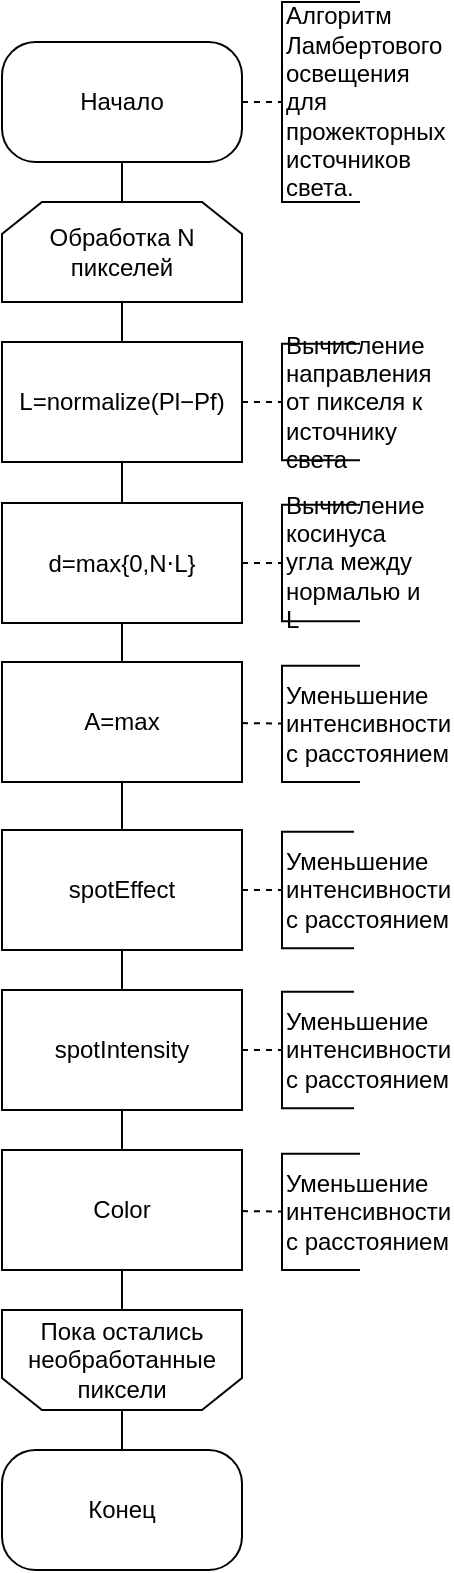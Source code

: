 <mxfile>
    <diagram id="aHugXcEGxJxu6viy8hNq" name="Page-1">
        <mxGraphModel dx="223" dy="1373" grid="1" gridSize="10" guides="1" tooltips="1" connect="1" arrows="1" fold="1" page="1" pageScale="1" pageWidth="827" pageHeight="1169" math="0" shadow="0">
            <root>
                <mxCell id="0"/>
                <mxCell id="1" parent="0"/>
                <mxCell id="26" style="edgeStyle=none;html=1;exitX=1;exitY=0.5;exitDx=0;exitDy=0;entryX=0;entryY=0.5;entryDx=0;entryDy=0;entryPerimeter=0;dashed=1;endArrow=none;endFill=0;" edge="1" parent="1" source="28" target="29">
                    <mxGeometry relative="1" as="geometry"/>
                </mxCell>
                <mxCell id="27" style="edgeStyle=none;html=1;endArrow=none;endFill=0;" edge="1" parent="1" source="28">
                    <mxGeometry relative="1" as="geometry">
                        <mxPoint x="384.0" y="-794.0" as="targetPoint"/>
                    </mxGeometry>
                </mxCell>
                <mxCell id="28" value="Начало" style="rounded=1;whiteSpace=wrap;html=1;arcSize=28;" vertex="1" parent="1">
                    <mxGeometry x="324" y="-874.0" width="120" height="60" as="geometry"/>
                </mxCell>
                <mxCell id="29" value="Алгоритм Ламбертового освещения для прожекторных источников света." style="strokeWidth=1;shape=mxgraph.flowchart.annotation_1;align=left;pointerEvents=1;whiteSpace=wrap;fontColor=default;" vertex="1" parent="1">
                    <mxGeometry x="464" y="-894.0" width="39" height="100" as="geometry"/>
                </mxCell>
                <mxCell id="30" style="edgeStyle=orthogonalEdgeStyle;rounded=0;html=1;strokeColor=default;fontColor=default;endArrow=none;endFill=0;" edge="1" parent="1" source="31" target="36">
                    <mxGeometry relative="1" as="geometry"/>
                </mxCell>
                <mxCell id="31" value="Обработка N пикселей" style="shape=loopLimit;whiteSpace=wrap;html=1;labelBackgroundColor=none;labelBorderColor=none;fontColor=default;" vertex="1" parent="1">
                    <mxGeometry x="324" y="-794.0" width="120" height="50" as="geometry"/>
                </mxCell>
                <mxCell id="32" style="edgeStyle=orthogonalEdgeStyle;rounded=0;html=1;strokeColor=default;fontColor=default;endArrow=none;endFill=0;" edge="1" parent="1" source="33" target="40">
                    <mxGeometry relative="1" as="geometry"/>
                </mxCell>
                <mxCell id="33" value="Пока остались необработанные пиксели" style="shape=loopLimit;whiteSpace=wrap;html=1;labelBackgroundColor=none;labelBorderColor=none;fontColor=default;direction=west;" vertex="1" parent="1">
                    <mxGeometry x="324" y="-240" width="120" height="50" as="geometry"/>
                </mxCell>
                <mxCell id="34" style="edgeStyle=orthogonalEdgeStyle;rounded=0;html=1;strokeColor=default;fontColor=default;endArrow=none;endFill=0;" edge="1" parent="1" source="36">
                    <mxGeometry relative="1" as="geometry">
                        <mxPoint x="384" y="-644" as="targetPoint"/>
                    </mxGeometry>
                </mxCell>
                <mxCell id="35" style="edgeStyle=none;html=1;dashed=1;endArrow=none;endFill=0;" edge="1" parent="1" source="36" target="41">
                    <mxGeometry relative="1" as="geometry"/>
                </mxCell>
                <mxCell id="36" value="L=normalize(Pl​−Pf​)" style="rounded=0;whiteSpace=wrap;" vertex="1" parent="1">
                    <mxGeometry x="324" y="-724.0" width="120" height="60" as="geometry"/>
                </mxCell>
                <mxCell id="37" style="edgeStyle=none;html=1;exitX=1;exitY=0.5;exitDx=0;exitDy=0;dashed=1;endArrow=none;endFill=0;" edge="1" parent="1" source="39" target="42">
                    <mxGeometry relative="1" as="geometry"/>
                </mxCell>
                <mxCell id="38" style="edgeStyle=none;html=1;endArrow=none;endFill=0;" edge="1" parent="1" source="39" target="45">
                    <mxGeometry relative="1" as="geometry"/>
                </mxCell>
                <mxCell id="39" value="d=max{0,N⋅L}" style="rounded=0;whiteSpace=wrap;" vertex="1" parent="1">
                    <mxGeometry x="324" y="-643.5" width="120" height="60" as="geometry"/>
                </mxCell>
                <mxCell id="40" value="Конец" style="rounded=1;whiteSpace=wrap;html=1;arcSize=28;" vertex="1" parent="1">
                    <mxGeometry x="324" y="-170" width="120" height="60" as="geometry"/>
                </mxCell>
                <mxCell id="41" value="Вычисление направления от пикселя к источнику света" style="strokeWidth=1;shape=mxgraph.flowchart.annotation_1;align=left;pointerEvents=1;whiteSpace=wrap;fontColor=default;" vertex="1" parent="1">
                    <mxGeometry x="464" y="-723.07" width="39" height="58.14" as="geometry"/>
                </mxCell>
                <mxCell id="42" value="Вычисление косинуса угла между нормалью и L " style="strokeWidth=1;shape=mxgraph.flowchart.annotation_1;align=left;pointerEvents=1;whiteSpace=wrap;fontColor=default;" vertex="1" parent="1">
                    <mxGeometry x="464" y="-642.57" width="39" height="58.14" as="geometry"/>
                </mxCell>
                <mxCell id="43" style="edgeStyle=none;html=1;endArrow=none;endFill=0;dashed=1;" edge="1" parent="1" source="45" target="46">
                    <mxGeometry relative="1" as="geometry"/>
                </mxCell>
                <mxCell id="52" style="edgeStyle=none;html=1;endArrow=none;endFill=0;" edge="1" parent="1" source="45" target="51">
                    <mxGeometry relative="1" as="geometry"/>
                </mxCell>
                <mxCell id="45" value="A=max" style="rounded=0;whiteSpace=wrap;" vertex="1" parent="1">
                    <mxGeometry x="324" y="-564.0" width="120" height="60" as="geometry"/>
                </mxCell>
                <mxCell id="46" value="Уменьшение интенсивности с расстоянием" style="strokeWidth=1;shape=mxgraph.flowchart.annotation_1;align=left;pointerEvents=1;whiteSpace=wrap;fontColor=default;" vertex="1" parent="1">
                    <mxGeometry x="464" y="-562.14" width="39" height="58.14" as="geometry"/>
                </mxCell>
                <mxCell id="47" style="edgeStyle=none;html=1;endArrow=none;endFill=0;" edge="1" parent="1" source="49" target="33">
                    <mxGeometry relative="1" as="geometry"/>
                </mxCell>
                <mxCell id="48" style="edgeStyle=none;html=1;endArrow=none;endFill=0;dashed=1;" edge="1" parent="1" source="49" target="50">
                    <mxGeometry relative="1" as="geometry"/>
                </mxCell>
                <mxCell id="49" value="Color" style="rounded=0;whiteSpace=wrap;" vertex="1" parent="1">
                    <mxGeometry x="324" y="-320.0" width="120" height="60" as="geometry"/>
                </mxCell>
                <mxCell id="50" value="Уменьшение интенсивности с расстоянием" style="strokeWidth=1;shape=mxgraph.flowchart.annotation_1;align=left;pointerEvents=1;whiteSpace=wrap;fontColor=default;" vertex="1" parent="1">
                    <mxGeometry x="464" y="-318.14" width="39" height="58.14" as="geometry"/>
                </mxCell>
                <mxCell id="54" style="edgeStyle=none;html=1;endArrow=none;endFill=0;" edge="1" parent="1" source="51" target="53">
                    <mxGeometry relative="1" as="geometry"/>
                </mxCell>
                <mxCell id="57" style="edgeStyle=none;html=1;endArrow=none;endFill=0;dashed=1;" edge="1" parent="1" source="51" target="56">
                    <mxGeometry relative="1" as="geometry"/>
                </mxCell>
                <mxCell id="51" value="spotEffect" style="rounded=0;whiteSpace=wrap;" vertex="1" parent="1">
                    <mxGeometry x="324" y="-480.0" width="120" height="60" as="geometry"/>
                </mxCell>
                <mxCell id="55" style="edgeStyle=none;html=1;endArrow=none;endFill=0;" edge="1" parent="1" source="53" target="49">
                    <mxGeometry relative="1" as="geometry"/>
                </mxCell>
                <mxCell id="59" style="edgeStyle=none;html=1;entryX=0;entryY=0.5;entryDx=0;entryDy=0;entryPerimeter=0;dashed=1;endArrow=none;endFill=0;" edge="1" parent="1" source="53" target="58">
                    <mxGeometry relative="1" as="geometry"/>
                </mxCell>
                <mxCell id="53" value="spotIntensity" style="rounded=0;whiteSpace=wrap;" vertex="1" parent="1">
                    <mxGeometry x="324" y="-400.0" width="120" height="60" as="geometry"/>
                </mxCell>
                <mxCell id="56" value="Уменьшение интенсивности с расстоянием" style="strokeWidth=1;shape=mxgraph.flowchart.annotation_1;align=left;pointerEvents=1;whiteSpace=wrap;fontColor=default;" vertex="1" parent="1">
                    <mxGeometry x="464" y="-479.07" width="36" height="58.14" as="geometry"/>
                </mxCell>
                <mxCell id="58" value="Уменьшение интенсивности с расстоянием" style="strokeWidth=1;shape=mxgraph.flowchart.annotation_1;align=left;pointerEvents=1;whiteSpace=wrap;fontColor=default;" vertex="1" parent="1">
                    <mxGeometry x="464" y="-399.07" width="36" height="58.14" as="geometry"/>
                </mxCell>
            </root>
        </mxGraphModel>
    </diagram>
</mxfile>